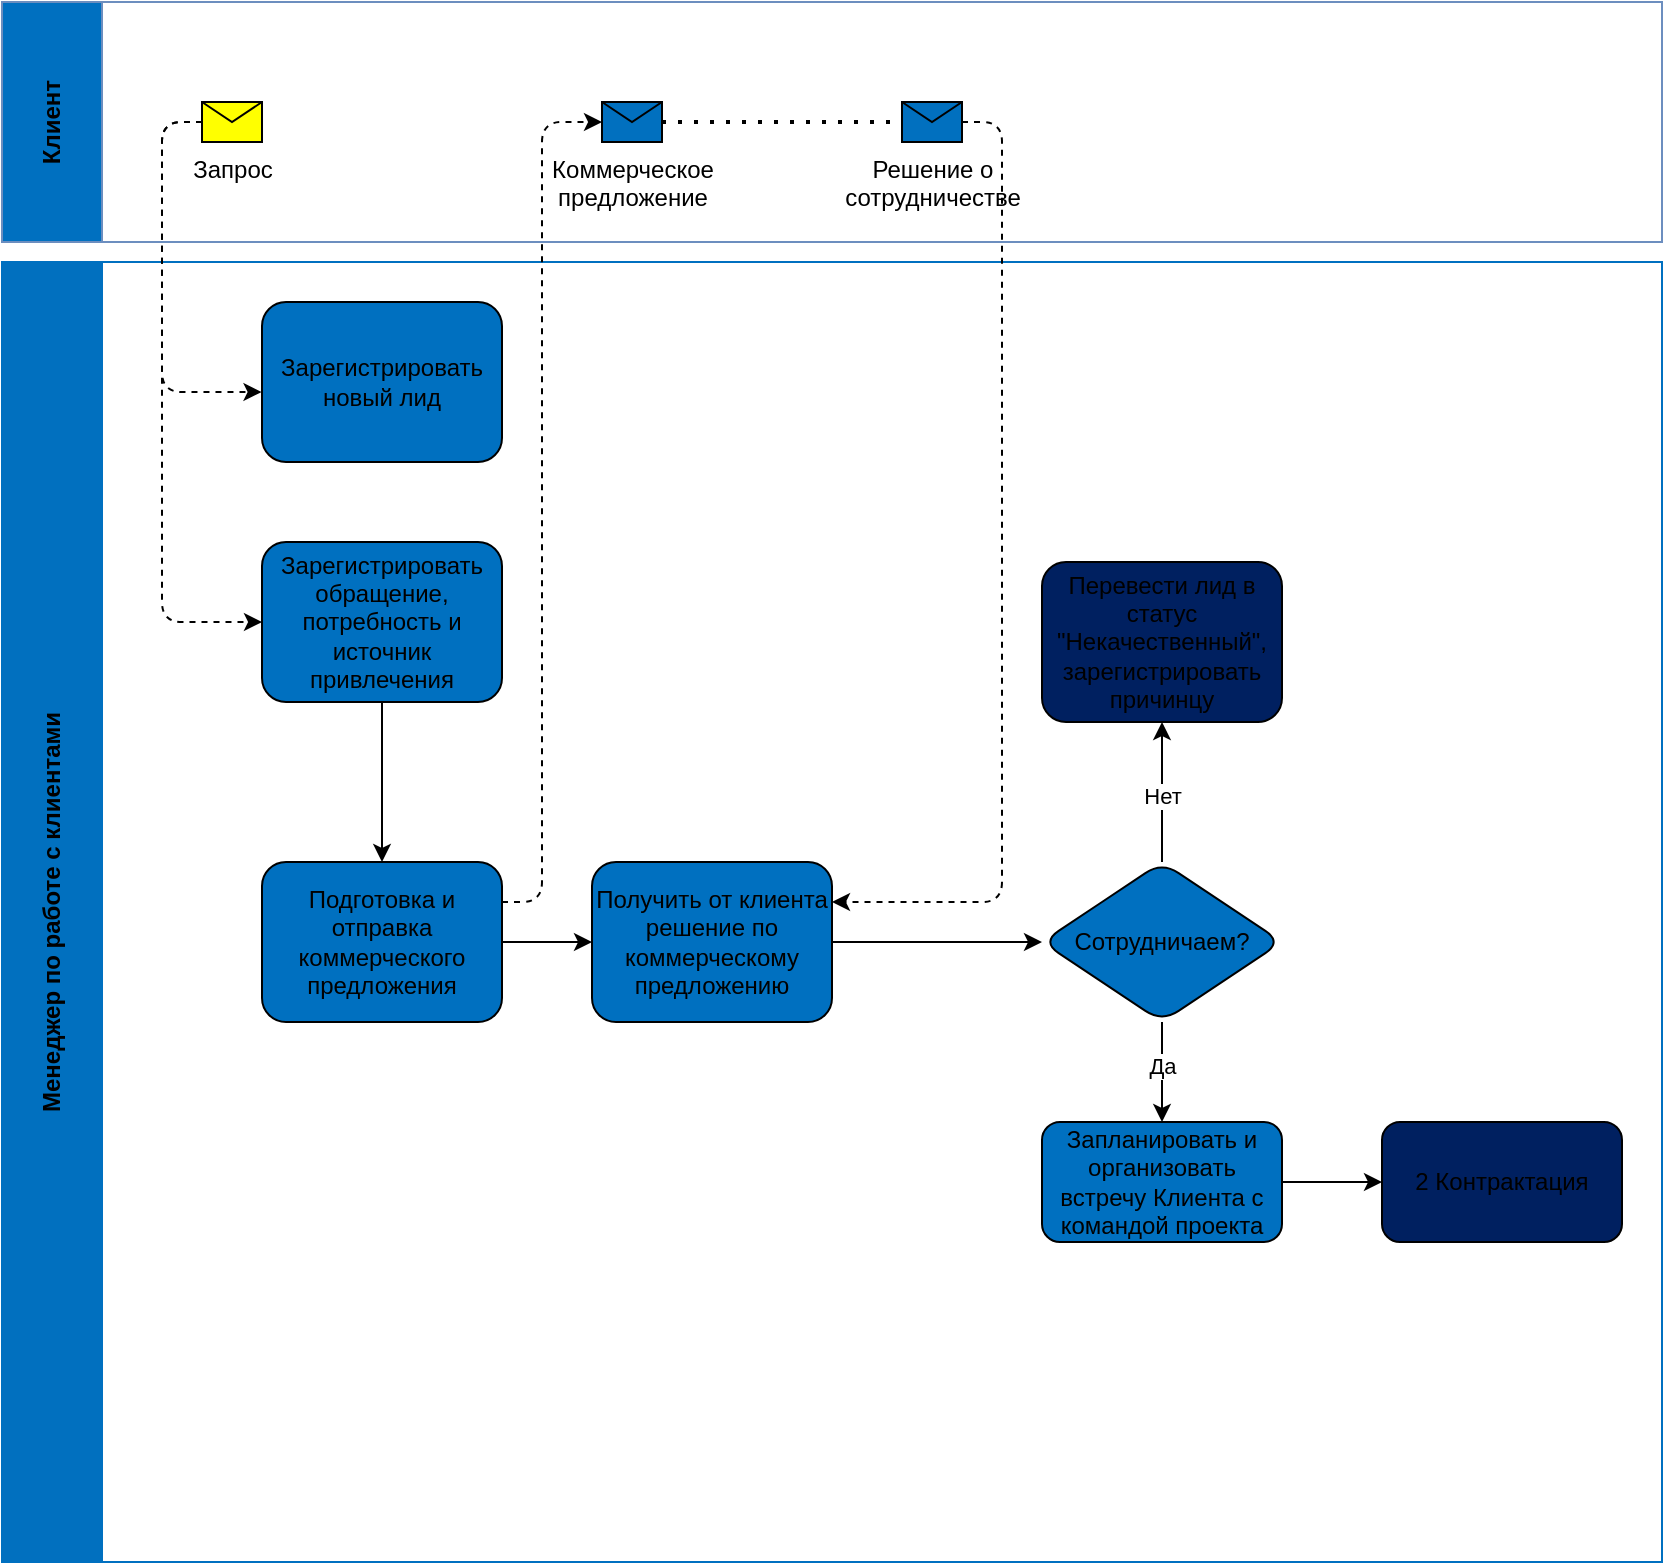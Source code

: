 <mxfile version="24.7.10">
  <diagram name="Page-1" id="_uLyURYcVfiQh4l7K1-Z">
    <mxGraphModel dx="1392" dy="2966" grid="1" gridSize="10" guides="1" tooltips="1" connect="1" arrows="1" fold="1" page="1" pageScale="1" pageWidth="850" pageHeight="1100" math="0" shadow="0">
      <root>
        <mxCell id="0" />
        <mxCell id="1" parent="0" />
        <mxCell id="TYcuClEsVHbE-KRNPzzX-1" value="Клиент" style="swimlane;horizontal=0;whiteSpace=wrap;html=1;startSize=50;fillColor=#0070c0;strokeColor=#6c8ebf;" vertex="1" parent="1">
          <mxGeometry x="10" y="-2190" width="830" height="120" as="geometry" />
        </mxCell>
        <mxCell id="TYcuClEsVHbE-KRNPzzX-6" value="Запрос" style="shape=message;html=1;html=1;outlineConnect=0;labelPosition=center;verticalLabelPosition=bottom;align=center;verticalAlign=top;fillColor=#ffff00;" vertex="1" parent="TYcuClEsVHbE-KRNPzzX-1">
          <mxGeometry x="100" y="50" width="30" height="20" as="geometry" />
        </mxCell>
        <mxCell id="TYcuClEsVHbE-KRNPzzX-7" value="Коммерческое&lt;div&gt;предложение&lt;/div&gt;" style="shape=message;html=1;html=1;outlineConnect=0;labelPosition=center;verticalLabelPosition=bottom;align=center;verticalAlign=top;fillColor=#0170BF;" vertex="1" parent="TYcuClEsVHbE-KRNPzzX-1">
          <mxGeometry x="300" y="50" width="30" height="20" as="geometry" />
        </mxCell>
        <mxCell id="TYcuClEsVHbE-KRNPzzX-8" value="Решение о&lt;div&gt;сотрудничестве&lt;/div&gt;" style="shape=message;html=1;html=1;outlineConnect=0;labelPosition=center;verticalLabelPosition=bottom;align=center;verticalAlign=top;fillColor=#0170BF;" vertex="1" parent="TYcuClEsVHbE-KRNPzzX-1">
          <mxGeometry x="450" y="50" width="30" height="20" as="geometry" />
        </mxCell>
        <mxCell id="TYcuClEsVHbE-KRNPzzX-9" value="" style="endArrow=none;dashed=1;html=1;dashPattern=1 3;strokeWidth=2;rounded=0;exitX=1;exitY=0.5;exitDx=0;exitDy=0;entryX=0;entryY=0.5;entryDx=0;entryDy=0;" edge="1" parent="TYcuClEsVHbE-KRNPzzX-1" source="TYcuClEsVHbE-KRNPzzX-7" target="TYcuClEsVHbE-KRNPzzX-8">
          <mxGeometry width="50" height="50" relative="1" as="geometry">
            <mxPoint x="330" y="240" as="sourcePoint" />
            <mxPoint x="380" y="190" as="targetPoint" />
          </mxGeometry>
        </mxCell>
        <mxCell id="TYcuClEsVHbE-KRNPzzX-2" value="Менеджер по работе с клиентами" style="swimlane;horizontal=0;whiteSpace=wrap;html=1;startSize=50;strokeColor=#0070C0;fillColor=#0170BF;" vertex="1" parent="1">
          <mxGeometry x="10" y="-2060" width="830" height="650" as="geometry" />
        </mxCell>
        <UserObject label="Зарегистрировать новый лид" link="https://its.1c.ru/db/unfdoc#bookmark:unf:UNF000072" linkTarget="_blank" id="TYcuClEsVHbE-KRNPzzX-10">
          <mxCell style="rounded=1;whiteSpace=wrap;html=1;fillColor=#0070c0;" vertex="1" parent="TYcuClEsVHbE-KRNPzzX-2">
            <mxGeometry x="130" y="20" width="120" height="80" as="geometry" />
          </mxCell>
        </UserObject>
        <mxCell id="TYcuClEsVHbE-KRNPzzX-14" value="" style="edgeStyle=orthogonalEdgeStyle;rounded=0;orthogonalLoop=1;jettySize=auto;html=1;" edge="1" parent="TYcuClEsVHbE-KRNPzzX-2" source="TYcuClEsVHbE-KRNPzzX-12" target="TYcuClEsVHbE-KRNPzzX-13">
          <mxGeometry relative="1" as="geometry" />
        </mxCell>
        <UserObject label="Зарегистрировать обращение, потребность и источник привлечения" link="https://its.1c.ru/db/unfdoc#bookmark:unf:UNF000077" linkTarget="_blank" id="TYcuClEsVHbE-KRNPzzX-12">
          <mxCell style="rounded=1;whiteSpace=wrap;html=1;fillColor=#0070c0;" vertex="1" parent="TYcuClEsVHbE-KRNPzzX-2">
            <mxGeometry x="130" y="140" width="120" height="80" as="geometry" />
          </mxCell>
        </UserObject>
        <mxCell id="TYcuClEsVHbE-KRNPzzX-16" value="" style="edgeStyle=orthogonalEdgeStyle;rounded=0;orthogonalLoop=1;jettySize=auto;html=1;" edge="1" parent="TYcuClEsVHbE-KRNPzzX-2" source="TYcuClEsVHbE-KRNPzzX-13" target="TYcuClEsVHbE-KRNPzzX-15">
          <mxGeometry relative="1" as="geometry" />
        </mxCell>
        <UserObject label="Подготовка и отправка коммерческого предложения" link="https://its.1c.ru/db/unfdoc#bookmark:unf:UNF000077" linkTarget="_blank" id="TYcuClEsVHbE-KRNPzzX-13">
          <mxCell style="rounded=1;whiteSpace=wrap;html=1;fillColor=#0070c0;" vertex="1" parent="TYcuClEsVHbE-KRNPzzX-2">
            <mxGeometry x="130" y="300" width="120" height="80" as="geometry" />
          </mxCell>
        </UserObject>
        <mxCell id="TYcuClEsVHbE-KRNPzzX-18" value="" style="edgeStyle=orthogonalEdgeStyle;rounded=0;orthogonalLoop=1;jettySize=auto;html=1;" edge="1" parent="TYcuClEsVHbE-KRNPzzX-2" source="TYcuClEsVHbE-KRNPzzX-15" target="TYcuClEsVHbE-KRNPzzX-17">
          <mxGeometry relative="1" as="geometry" />
        </mxCell>
        <UserObject label="Получить от клиента решение по коммерческому предложению" link="https://its.1c.ru/db/unfdoc#bookmark:unf:UNF000077" linkTarget="_blank" id="TYcuClEsVHbE-KRNPzzX-15">
          <mxCell style="rounded=1;whiteSpace=wrap;html=1;fillColor=#0070c0;" vertex="1" parent="TYcuClEsVHbE-KRNPzzX-2">
            <mxGeometry x="295" y="300" width="120" height="80" as="geometry" />
          </mxCell>
        </UserObject>
        <mxCell id="TYcuClEsVHbE-KRNPzzX-20" value="" style="edgeStyle=orthogonalEdgeStyle;rounded=0;orthogonalLoop=1;jettySize=auto;html=1;" edge="1" parent="TYcuClEsVHbE-KRNPzzX-2" source="TYcuClEsVHbE-KRNPzzX-17" target="TYcuClEsVHbE-KRNPzzX-19">
          <mxGeometry relative="1" as="geometry" />
        </mxCell>
        <mxCell id="TYcuClEsVHbE-KRNPzzX-21" value="Да" style="edgeLabel;html=1;align=center;verticalAlign=middle;resizable=0;points=[];" vertex="1" connectable="0" parent="TYcuClEsVHbE-KRNPzzX-20">
          <mxGeometry x="-0.114" relative="1" as="geometry">
            <mxPoint as="offset" />
          </mxGeometry>
        </mxCell>
        <mxCell id="TYcuClEsVHbE-KRNPzzX-23" value="" style="edgeStyle=orthogonalEdgeStyle;rounded=0;orthogonalLoop=1;jettySize=auto;html=1;" edge="1" parent="TYcuClEsVHbE-KRNPzzX-2" source="TYcuClEsVHbE-KRNPzzX-17" target="TYcuClEsVHbE-KRNPzzX-22">
          <mxGeometry relative="1" as="geometry" />
        </mxCell>
        <mxCell id="TYcuClEsVHbE-KRNPzzX-24" value="Нет" style="edgeLabel;html=1;align=center;verticalAlign=middle;resizable=0;points=[];" vertex="1" connectable="0" parent="TYcuClEsVHbE-KRNPzzX-23">
          <mxGeometry x="-0.06" relative="1" as="geometry">
            <mxPoint as="offset" />
          </mxGeometry>
        </mxCell>
        <mxCell id="TYcuClEsVHbE-KRNPzzX-17" value="Сотрудничаем?" style="rhombus;whiteSpace=wrap;html=1;fillColor=#0070c0;rounded=1;" vertex="1" parent="TYcuClEsVHbE-KRNPzzX-2">
          <mxGeometry x="520" y="300" width="120" height="80" as="geometry" />
        </mxCell>
        <mxCell id="TYcuClEsVHbE-KRNPzzX-26" value="" style="edgeStyle=orthogonalEdgeStyle;rounded=0;orthogonalLoop=1;jettySize=auto;html=1;" edge="1" parent="TYcuClEsVHbE-KRNPzzX-2" source="TYcuClEsVHbE-KRNPzzX-19" target="TYcuClEsVHbE-KRNPzzX-25">
          <mxGeometry relative="1" as="geometry" />
        </mxCell>
        <UserObject label="Запланировать и организовать встречу Клиента с командой проекта" link="https://its.1c.ru/db/unfdoc#bookmark:unf:UNF000077" linkTarget="_blank" id="TYcuClEsVHbE-KRNPzzX-19">
          <mxCell style="whiteSpace=wrap;html=1;fillColor=#0070c0;rounded=1;" vertex="1" parent="TYcuClEsVHbE-KRNPzzX-2">
            <mxGeometry x="520" y="430" width="120" height="60" as="geometry" />
          </mxCell>
        </UserObject>
        <mxCell id="TYcuClEsVHbE-KRNPzzX-22" value="Перевести лид в статус &quot;Некачественный&quot;, зарегистрировать причинцу" style="whiteSpace=wrap;html=1;fillColor=#002060;rounded=1;" vertex="1" parent="TYcuClEsVHbE-KRNPzzX-2">
          <mxGeometry x="520" y="150" width="120" height="80" as="geometry" />
        </mxCell>
        <mxCell id="TYcuClEsVHbE-KRNPzzX-25" value="2 Контрактация" style="whiteSpace=wrap;html=1;fillColor=#002060;rounded=1;" vertex="1" parent="TYcuClEsVHbE-KRNPzzX-2">
          <mxGeometry x="690" y="430" width="120" height="60" as="geometry" />
        </mxCell>
        <mxCell id="TYcuClEsVHbE-KRNPzzX-29" style="edgeStyle=orthogonalEdgeStyle;rounded=1;orthogonalLoop=1;jettySize=auto;html=1;entryX=0;entryY=0.5;entryDx=0;entryDy=0;exitX=1;exitY=0.25;exitDx=0;exitDy=0;curved=0;dashed=1;" edge="1" parent="TYcuClEsVHbE-KRNPzzX-2" source="TYcuClEsVHbE-KRNPzzX-13" target="TYcuClEsVHbE-KRNPzzX-7">
          <mxGeometry relative="1" as="geometry">
            <mxPoint x="250" y="270" as="sourcePoint" />
            <Array as="points">
              <mxPoint x="270" y="320" />
              <mxPoint x="270" y="-70" />
            </Array>
          </mxGeometry>
        </mxCell>
        <mxCell id="TYcuClEsVHbE-KRNPzzX-27" style="edgeStyle=orthogonalEdgeStyle;rounded=1;orthogonalLoop=1;jettySize=auto;html=1;entryX=-0.002;entryY=0.563;entryDx=0;entryDy=0;entryPerimeter=0;exitX=0;exitY=0.5;exitDx=0;exitDy=0;curved=0;jumpStyle=none;dashed=1;" edge="1" parent="1" source="TYcuClEsVHbE-KRNPzzX-6" target="TYcuClEsVHbE-KRNPzzX-10">
          <mxGeometry relative="1" as="geometry" />
        </mxCell>
        <mxCell id="TYcuClEsVHbE-KRNPzzX-28" style="edgeStyle=orthogonalEdgeStyle;rounded=1;orthogonalLoop=1;jettySize=auto;html=1;entryX=0;entryY=0.5;entryDx=0;entryDy=0;exitX=0;exitY=0.5;exitDx=0;exitDy=0;curved=0;dashed=1;" edge="1" parent="1" source="TYcuClEsVHbE-KRNPzzX-6" target="TYcuClEsVHbE-KRNPzzX-12">
          <mxGeometry relative="1" as="geometry" />
        </mxCell>
        <mxCell id="TYcuClEsVHbE-KRNPzzX-30" style="edgeStyle=orthogonalEdgeStyle;rounded=1;orthogonalLoop=1;jettySize=auto;html=1;entryX=1;entryY=0.25;entryDx=0;entryDy=0;exitX=1;exitY=0.5;exitDx=0;exitDy=0;dashed=1;curved=0;" edge="1" parent="1" source="TYcuClEsVHbE-KRNPzzX-8" target="TYcuClEsVHbE-KRNPzzX-15">
          <mxGeometry relative="1" as="geometry" />
        </mxCell>
      </root>
    </mxGraphModel>
  </diagram>
</mxfile>
